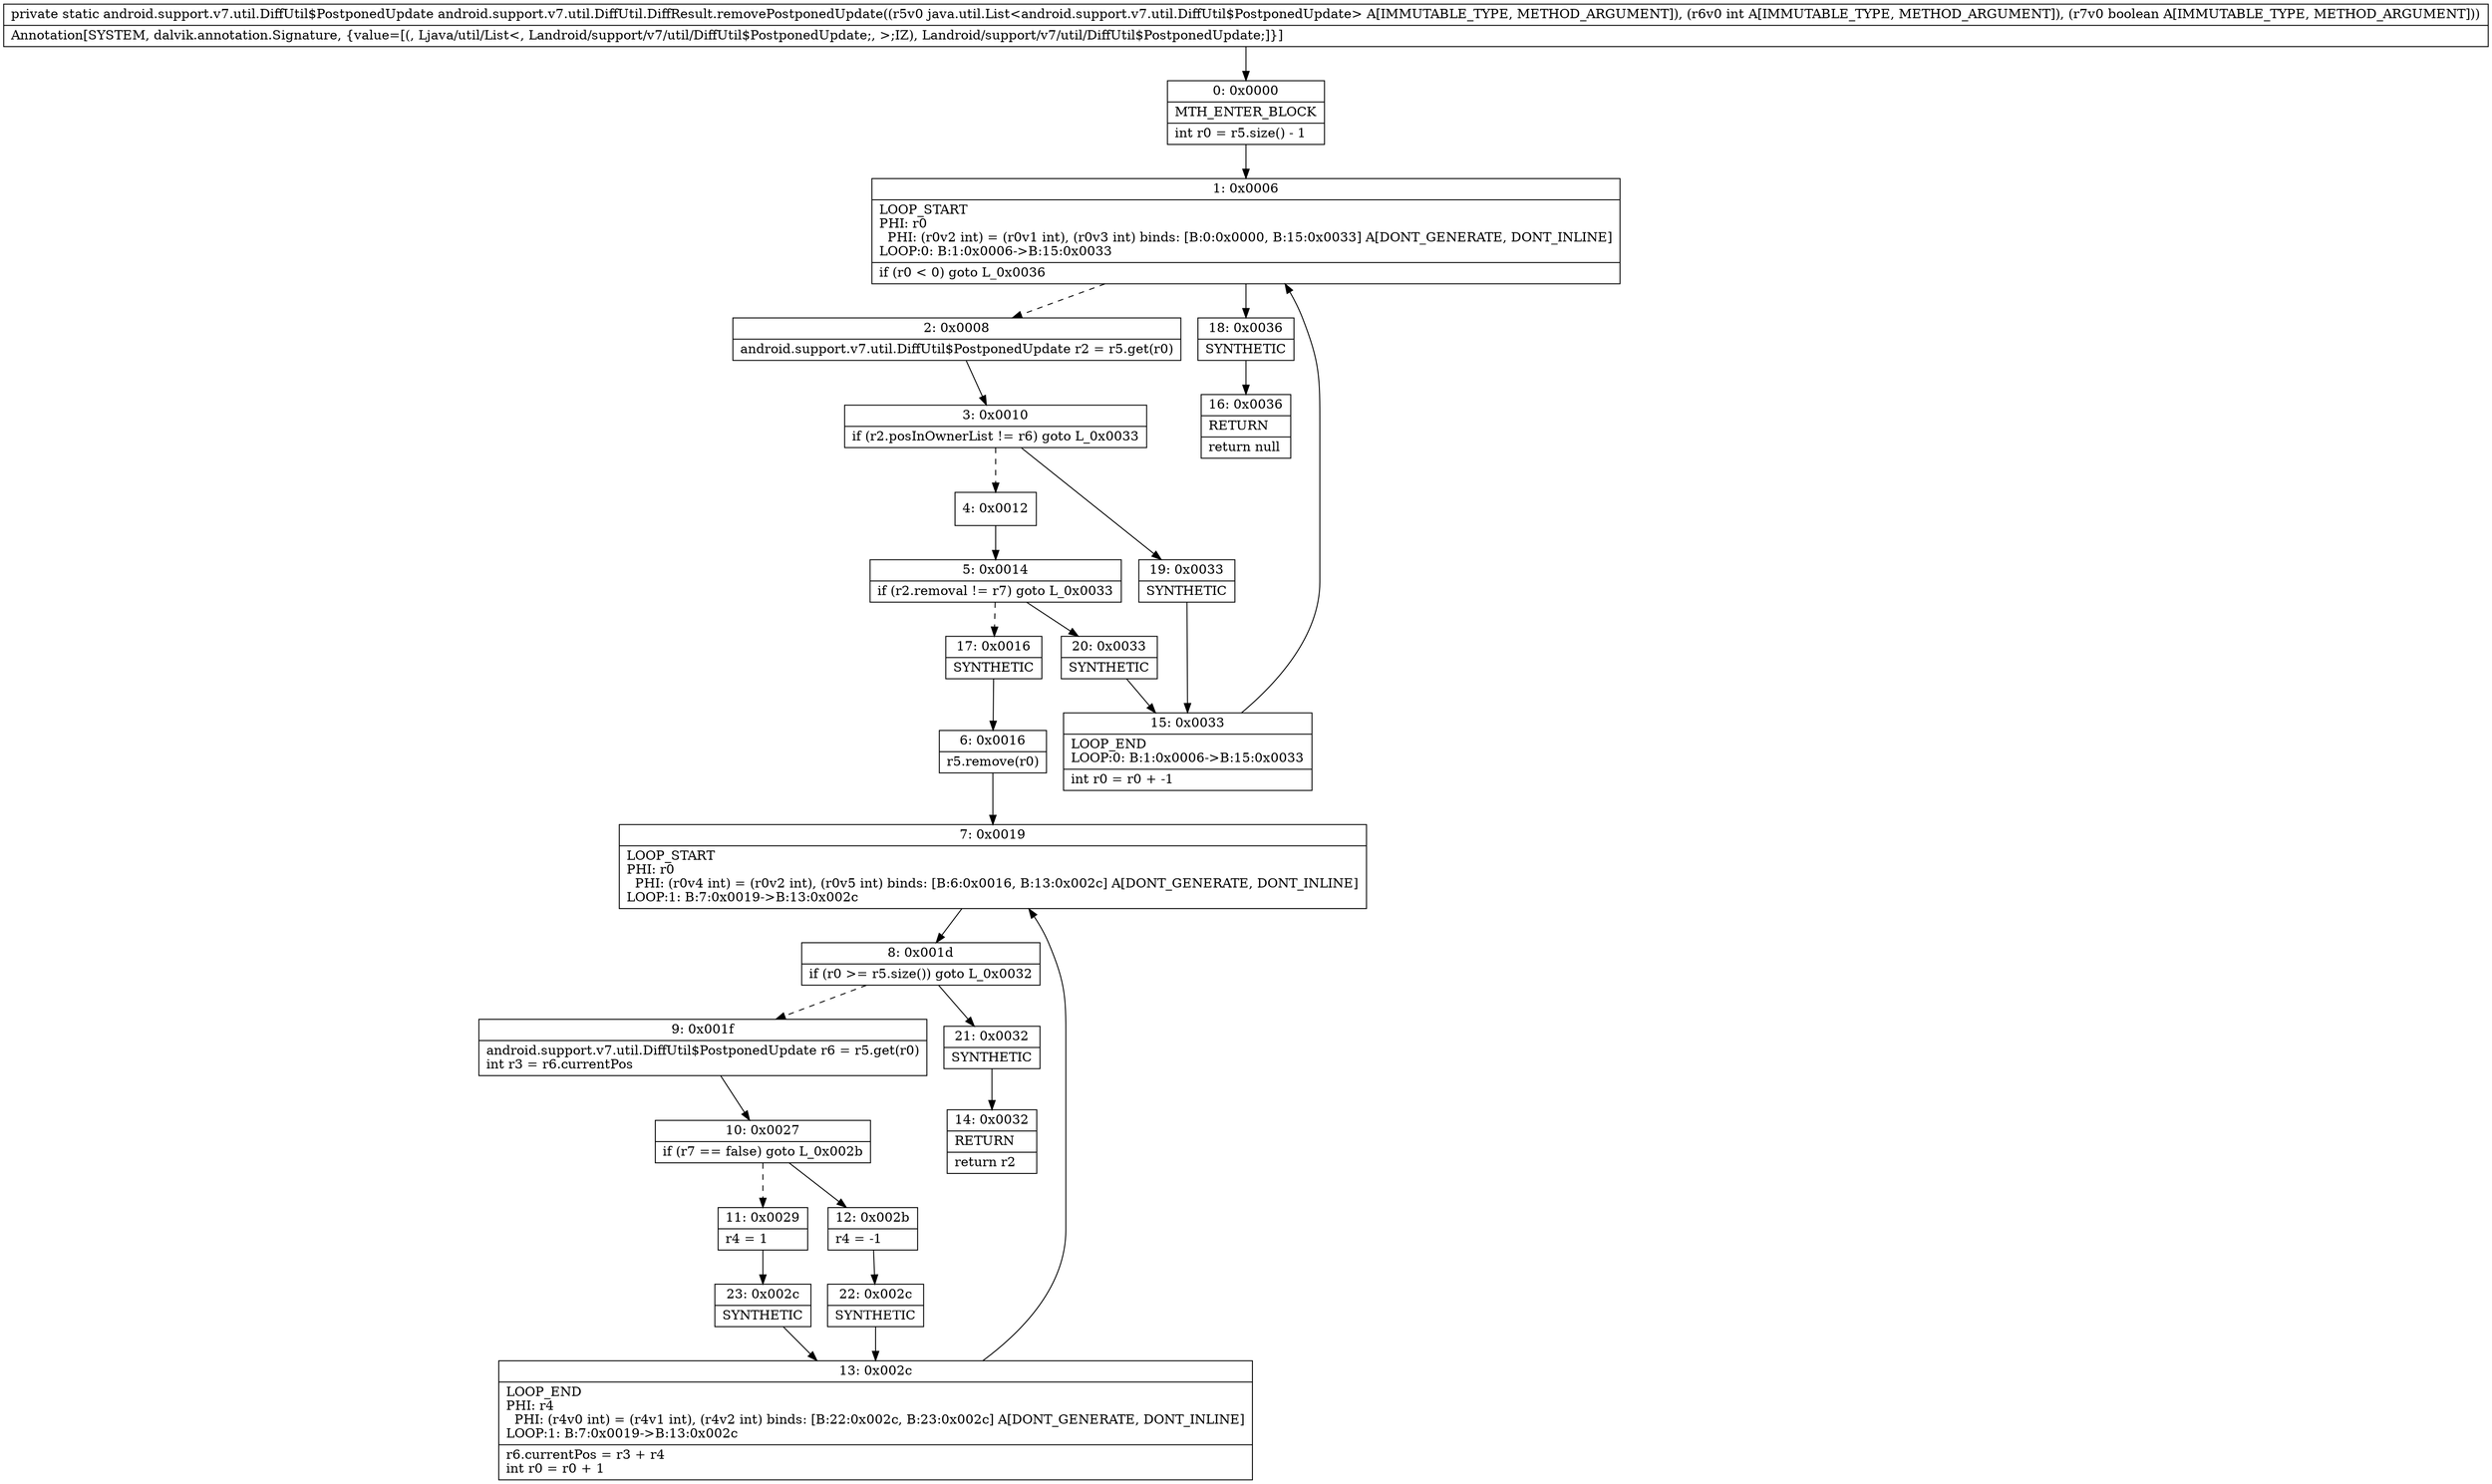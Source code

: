 digraph "CFG forandroid.support.v7.util.DiffUtil.DiffResult.removePostponedUpdate(Ljava\/util\/List;IZ)Landroid\/support\/v7\/util\/DiffUtil$PostponedUpdate;" {
Node_0 [shape=record,label="{0\:\ 0x0000|MTH_ENTER_BLOCK\l|int r0 = r5.size() \- 1\l}"];
Node_1 [shape=record,label="{1\:\ 0x0006|LOOP_START\lPHI: r0 \l  PHI: (r0v2 int) = (r0v1 int), (r0v3 int) binds: [B:0:0x0000, B:15:0x0033] A[DONT_GENERATE, DONT_INLINE]\lLOOP:0: B:1:0x0006\-\>B:15:0x0033\l|if (r0 \< 0) goto L_0x0036\l}"];
Node_2 [shape=record,label="{2\:\ 0x0008|android.support.v7.util.DiffUtil$PostponedUpdate r2 = r5.get(r0)\l}"];
Node_3 [shape=record,label="{3\:\ 0x0010|if (r2.posInOwnerList != r6) goto L_0x0033\l}"];
Node_4 [shape=record,label="{4\:\ 0x0012}"];
Node_5 [shape=record,label="{5\:\ 0x0014|if (r2.removal != r7) goto L_0x0033\l}"];
Node_6 [shape=record,label="{6\:\ 0x0016|r5.remove(r0)\l}"];
Node_7 [shape=record,label="{7\:\ 0x0019|LOOP_START\lPHI: r0 \l  PHI: (r0v4 int) = (r0v2 int), (r0v5 int) binds: [B:6:0x0016, B:13:0x002c] A[DONT_GENERATE, DONT_INLINE]\lLOOP:1: B:7:0x0019\-\>B:13:0x002c\l}"];
Node_8 [shape=record,label="{8\:\ 0x001d|if (r0 \>= r5.size()) goto L_0x0032\l}"];
Node_9 [shape=record,label="{9\:\ 0x001f|android.support.v7.util.DiffUtil$PostponedUpdate r6 = r5.get(r0)\lint r3 = r6.currentPos\l}"];
Node_10 [shape=record,label="{10\:\ 0x0027|if (r7 == false) goto L_0x002b\l}"];
Node_11 [shape=record,label="{11\:\ 0x0029|r4 = 1\l}"];
Node_12 [shape=record,label="{12\:\ 0x002b|r4 = \-1\l}"];
Node_13 [shape=record,label="{13\:\ 0x002c|LOOP_END\lPHI: r4 \l  PHI: (r4v0 int) = (r4v1 int), (r4v2 int) binds: [B:22:0x002c, B:23:0x002c] A[DONT_GENERATE, DONT_INLINE]\lLOOP:1: B:7:0x0019\-\>B:13:0x002c\l|r6.currentPos = r3 + r4\lint r0 = r0 + 1\l}"];
Node_14 [shape=record,label="{14\:\ 0x0032|RETURN\l|return r2\l}"];
Node_15 [shape=record,label="{15\:\ 0x0033|LOOP_END\lLOOP:0: B:1:0x0006\-\>B:15:0x0033\l|int r0 = r0 + \-1\l}"];
Node_16 [shape=record,label="{16\:\ 0x0036|RETURN\l|return null\l}"];
Node_17 [shape=record,label="{17\:\ 0x0016|SYNTHETIC\l}"];
Node_18 [shape=record,label="{18\:\ 0x0036|SYNTHETIC\l}"];
Node_19 [shape=record,label="{19\:\ 0x0033|SYNTHETIC\l}"];
Node_20 [shape=record,label="{20\:\ 0x0033|SYNTHETIC\l}"];
Node_21 [shape=record,label="{21\:\ 0x0032|SYNTHETIC\l}"];
Node_22 [shape=record,label="{22\:\ 0x002c|SYNTHETIC\l}"];
Node_23 [shape=record,label="{23\:\ 0x002c|SYNTHETIC\l}"];
MethodNode[shape=record,label="{private static android.support.v7.util.DiffUtil$PostponedUpdate android.support.v7.util.DiffUtil.DiffResult.removePostponedUpdate((r5v0 java.util.List\<android.support.v7.util.DiffUtil$PostponedUpdate\> A[IMMUTABLE_TYPE, METHOD_ARGUMENT]), (r6v0 int A[IMMUTABLE_TYPE, METHOD_ARGUMENT]), (r7v0 boolean A[IMMUTABLE_TYPE, METHOD_ARGUMENT]))  | Annotation[SYSTEM, dalvik.annotation.Signature, \{value=[(, Ljava\/util\/List\<, Landroid\/support\/v7\/util\/DiffUtil$PostponedUpdate;, \>;IZ), Landroid\/support\/v7\/util\/DiffUtil$PostponedUpdate;]\}]\l}"];
MethodNode -> Node_0;
Node_0 -> Node_1;
Node_1 -> Node_2[style=dashed];
Node_1 -> Node_18;
Node_2 -> Node_3;
Node_3 -> Node_4[style=dashed];
Node_3 -> Node_19;
Node_4 -> Node_5;
Node_5 -> Node_17[style=dashed];
Node_5 -> Node_20;
Node_6 -> Node_7;
Node_7 -> Node_8;
Node_8 -> Node_9[style=dashed];
Node_8 -> Node_21;
Node_9 -> Node_10;
Node_10 -> Node_11[style=dashed];
Node_10 -> Node_12;
Node_11 -> Node_23;
Node_12 -> Node_22;
Node_13 -> Node_7;
Node_15 -> Node_1;
Node_17 -> Node_6;
Node_18 -> Node_16;
Node_19 -> Node_15;
Node_20 -> Node_15;
Node_21 -> Node_14;
Node_22 -> Node_13;
Node_23 -> Node_13;
}

